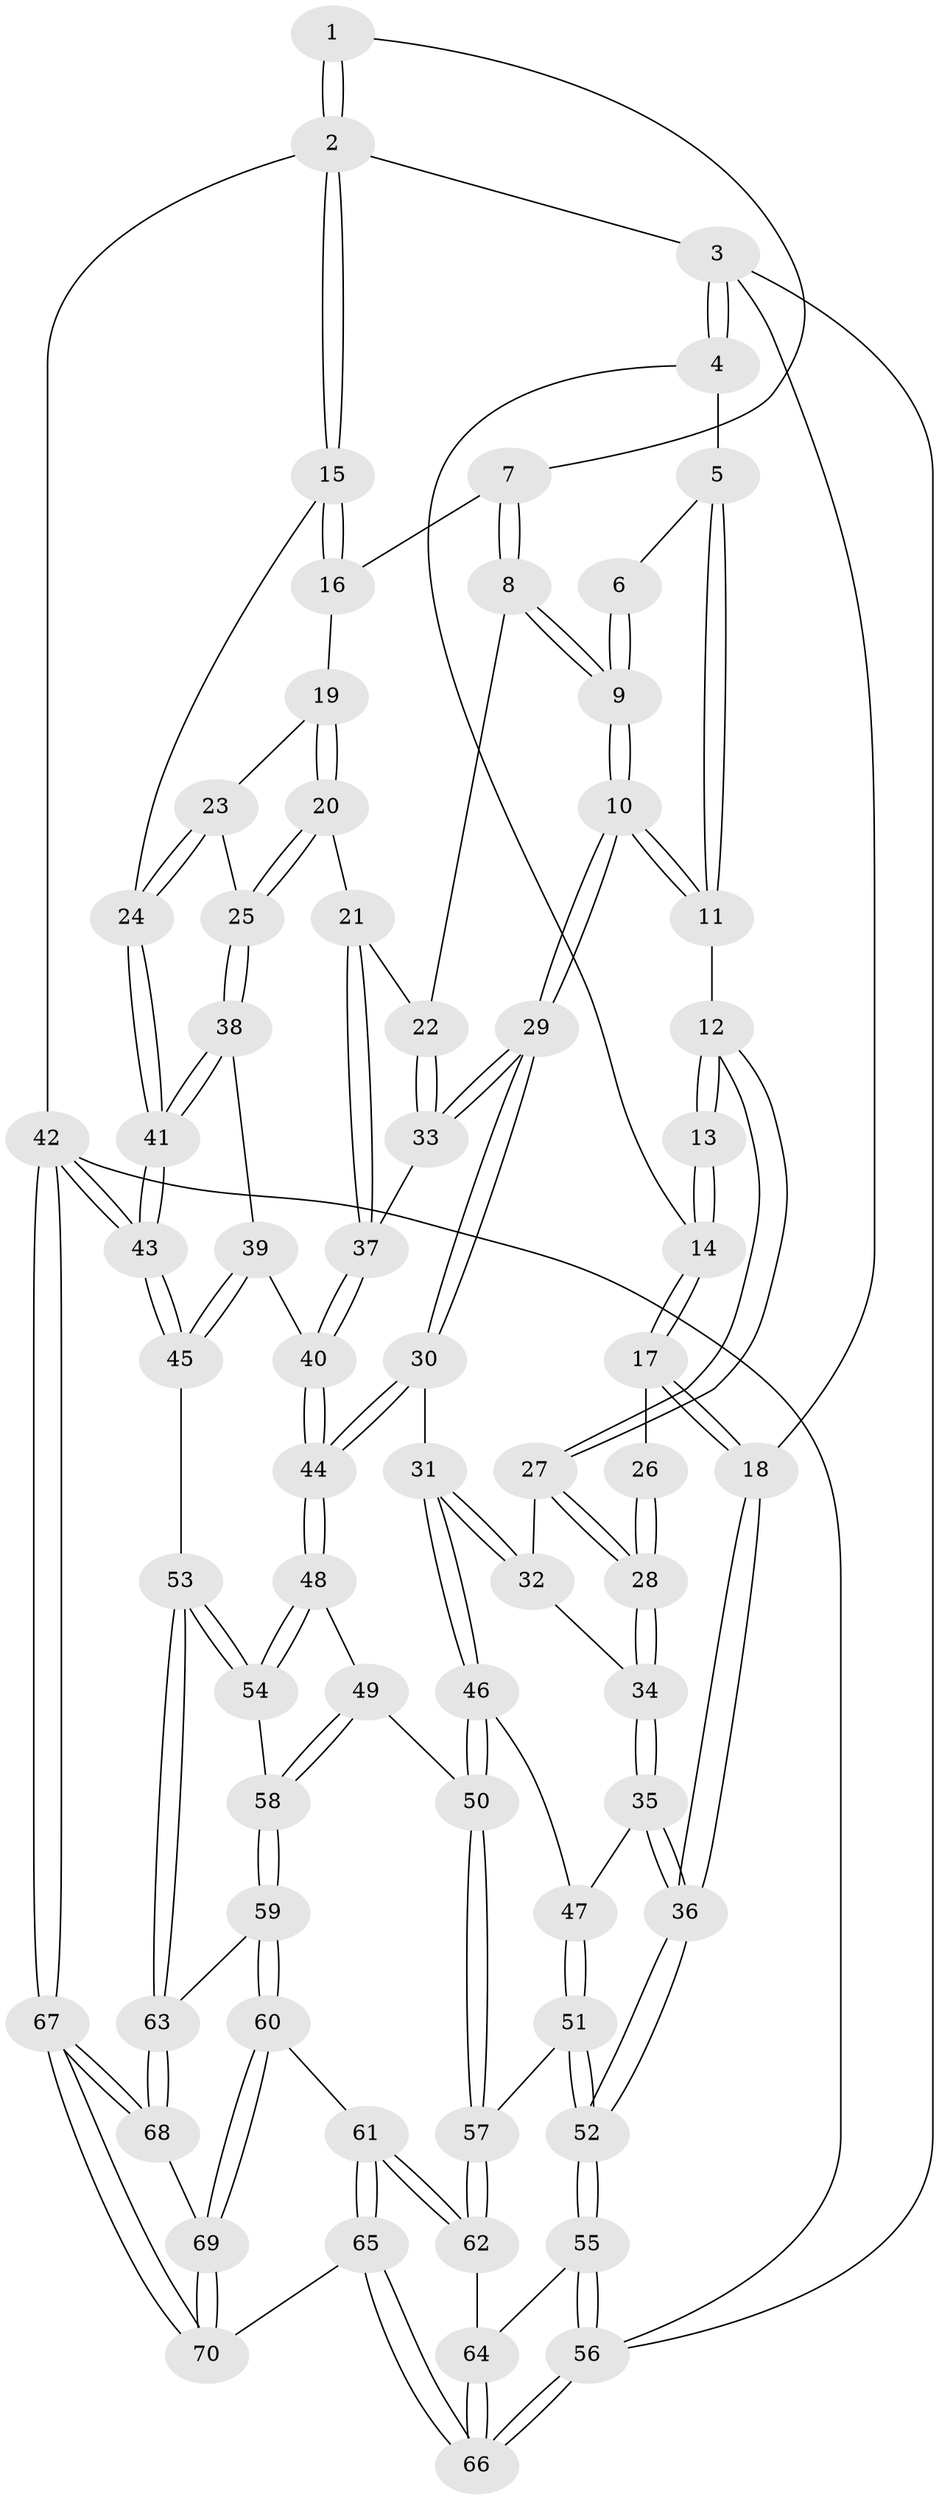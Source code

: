 // coarse degree distribution, {7: 0.10714285714285714, 5: 0.21428571428571427, 3: 0.39285714285714285, 4: 0.21428571428571427, 6: 0.07142857142857142}
// Generated by graph-tools (version 1.1) at 2025/21/03/04/25 18:21:17]
// undirected, 70 vertices, 172 edges
graph export_dot {
graph [start="1"]
  node [color=gray90,style=filled];
  1 [pos="+0.932535813465312+0"];
  2 [pos="+1+0"];
  3 [pos="+0+0"];
  4 [pos="+0.06848897228507399+0"];
  5 [pos="+0.2847787783093978+0"];
  6 [pos="+0.6192651927107533+0"];
  7 [pos="+0.8626143682797518+0"];
  8 [pos="+0.6385625559347088+0.19523200556508136"];
  9 [pos="+0.5948842595570321+0.19141376346645572"];
  10 [pos="+0.5143425673517228+0.23644995675017494"];
  11 [pos="+0.40273529147347126+0.1653267952618876"];
  12 [pos="+0.23332904781029765+0.20920547796210912"];
  13 [pos="+0.21352773583828252+0.20274666760449295"];
  14 [pos="+0.12121332902393707+0"];
  15 [pos="+1+0.04316837080422996"];
  16 [pos="+0.8910128733857747+0.11456237042897079"];
  17 [pos="+0.017009111838383276+0.25764815962965903"];
  18 [pos="+0+0.35616916399002296"];
  19 [pos="+0.891826679191971+0.15068284169162519"];
  20 [pos="+0.8304591871933915+0.27032422110845805"];
  21 [pos="+0.8197260107607011+0.2699009581043724"];
  22 [pos="+0.7330477819945502+0.23974549721246868"];
  23 [pos="+1+0.16977834021584687"];
  24 [pos="+1+0.11759636268706436"];
  25 [pos="+0.8871876302740367+0.3169606357627014"];
  26 [pos="+0.1430559480225475+0.23320146251552187"];
  27 [pos="+0.24116166355546484+0.3091393803370721"];
  28 [pos="+0.16948043954878078+0.4133158479873055"];
  29 [pos="+0.49188009684005213+0.3742141465858326"];
  30 [pos="+0.4913977675183593+0.37556126213832935"];
  31 [pos="+0.4686390588505501+0.4104773790720902"];
  32 [pos="+0.3340980676047957+0.38110284359863855"];
  33 [pos="+0.6938436418514278+0.4065466547788204"];
  34 [pos="+0.15547454408623862+0.4467118179112675"];
  35 [pos="+0.1416276057540173+0.46419706653610715"];
  36 [pos="+0+0.5212470655817009"];
  37 [pos="+0.7354755330354833+0.43241381331572354"];
  38 [pos="+0.9097886268002016+0.34276402168215986"];
  39 [pos="+0.8771507577500333+0.414240073432909"];
  40 [pos="+0.7583923698209233+0.5453001957282161"];
  41 [pos="+1+0.425416837039229"];
  42 [pos="+1+1"];
  43 [pos="+1+0.7870810594511876"];
  44 [pos="+0.7582867340868443+0.5456724982094793"];
  45 [pos="+0.9884867779632202+0.6894884591561543"];
  46 [pos="+0.440991504001924+0.5317626973716448"];
  47 [pos="+0.28120289269588505+0.5398606686260902"];
  48 [pos="+0.75899071255665+0.5558313797435603"];
  49 [pos="+0.4506023682352022+0.5476050734614678"];
  50 [pos="+0.44212356652197954+0.534789780515732"];
  51 [pos="+0.21043591271388487+0.6817868336974332"];
  52 [pos="+0+0.5701222297051245"];
  53 [pos="+0.794671909314134+0.6366118114731123"];
  54 [pos="+0.7800536053780771+0.6162410392439939"];
  55 [pos="+0+0.6709015152111707"];
  56 [pos="+0+1"];
  57 [pos="+0.2547595311785691+0.7449052526128879"];
  58 [pos="+0.49086207054798225+0.647720076993164"];
  59 [pos="+0.4965194032619765+0.7216874575789969"];
  60 [pos="+0.4065415035529936+0.8281326614422794"];
  61 [pos="+0.3414918534784162+0.8367695363012944"];
  62 [pos="+0.2580873002054469+0.7601519336134338"];
  63 [pos="+0.6670397098760377+0.8070895915369234"];
  64 [pos="+0.17933091326696876+0.799406966099394"];
  65 [pos="+0.06722698408978368+1"];
  66 [pos="+0+1"];
  67 [pos="+1+1"];
  68 [pos="+0.6727569857206805+0.8320248244798404"];
  69 [pos="+0.5237832702968738+0.9971429907218574"];
  70 [pos="+0.526339343468211+1"];
  1 -- 2;
  1 -- 2;
  1 -- 7;
  2 -- 3;
  2 -- 15;
  2 -- 15;
  2 -- 42;
  3 -- 4;
  3 -- 4;
  3 -- 18;
  3 -- 56;
  4 -- 5;
  4 -- 14;
  5 -- 6;
  5 -- 11;
  5 -- 11;
  6 -- 9;
  6 -- 9;
  7 -- 8;
  7 -- 8;
  7 -- 16;
  8 -- 9;
  8 -- 9;
  8 -- 22;
  9 -- 10;
  9 -- 10;
  10 -- 11;
  10 -- 11;
  10 -- 29;
  10 -- 29;
  11 -- 12;
  12 -- 13;
  12 -- 13;
  12 -- 27;
  12 -- 27;
  13 -- 14;
  13 -- 14;
  14 -- 17;
  14 -- 17;
  15 -- 16;
  15 -- 16;
  15 -- 24;
  16 -- 19;
  17 -- 18;
  17 -- 18;
  17 -- 26;
  18 -- 36;
  18 -- 36;
  19 -- 20;
  19 -- 20;
  19 -- 23;
  20 -- 21;
  20 -- 25;
  20 -- 25;
  21 -- 22;
  21 -- 37;
  21 -- 37;
  22 -- 33;
  22 -- 33;
  23 -- 24;
  23 -- 24;
  23 -- 25;
  24 -- 41;
  24 -- 41;
  25 -- 38;
  25 -- 38;
  26 -- 28;
  26 -- 28;
  27 -- 28;
  27 -- 28;
  27 -- 32;
  28 -- 34;
  28 -- 34;
  29 -- 30;
  29 -- 30;
  29 -- 33;
  29 -- 33;
  30 -- 31;
  30 -- 44;
  30 -- 44;
  31 -- 32;
  31 -- 32;
  31 -- 46;
  31 -- 46;
  32 -- 34;
  33 -- 37;
  34 -- 35;
  34 -- 35;
  35 -- 36;
  35 -- 36;
  35 -- 47;
  36 -- 52;
  36 -- 52;
  37 -- 40;
  37 -- 40;
  38 -- 39;
  38 -- 41;
  38 -- 41;
  39 -- 40;
  39 -- 45;
  39 -- 45;
  40 -- 44;
  40 -- 44;
  41 -- 43;
  41 -- 43;
  42 -- 43;
  42 -- 43;
  42 -- 67;
  42 -- 67;
  42 -- 56;
  43 -- 45;
  43 -- 45;
  44 -- 48;
  44 -- 48;
  45 -- 53;
  46 -- 47;
  46 -- 50;
  46 -- 50;
  47 -- 51;
  47 -- 51;
  48 -- 49;
  48 -- 54;
  48 -- 54;
  49 -- 50;
  49 -- 58;
  49 -- 58;
  50 -- 57;
  50 -- 57;
  51 -- 52;
  51 -- 52;
  51 -- 57;
  52 -- 55;
  52 -- 55;
  53 -- 54;
  53 -- 54;
  53 -- 63;
  53 -- 63;
  54 -- 58;
  55 -- 56;
  55 -- 56;
  55 -- 64;
  56 -- 66;
  56 -- 66;
  57 -- 62;
  57 -- 62;
  58 -- 59;
  58 -- 59;
  59 -- 60;
  59 -- 60;
  59 -- 63;
  60 -- 61;
  60 -- 69;
  60 -- 69;
  61 -- 62;
  61 -- 62;
  61 -- 65;
  61 -- 65;
  62 -- 64;
  63 -- 68;
  63 -- 68;
  64 -- 66;
  64 -- 66;
  65 -- 66;
  65 -- 66;
  65 -- 70;
  67 -- 68;
  67 -- 68;
  67 -- 70;
  67 -- 70;
  68 -- 69;
  69 -- 70;
  69 -- 70;
}
